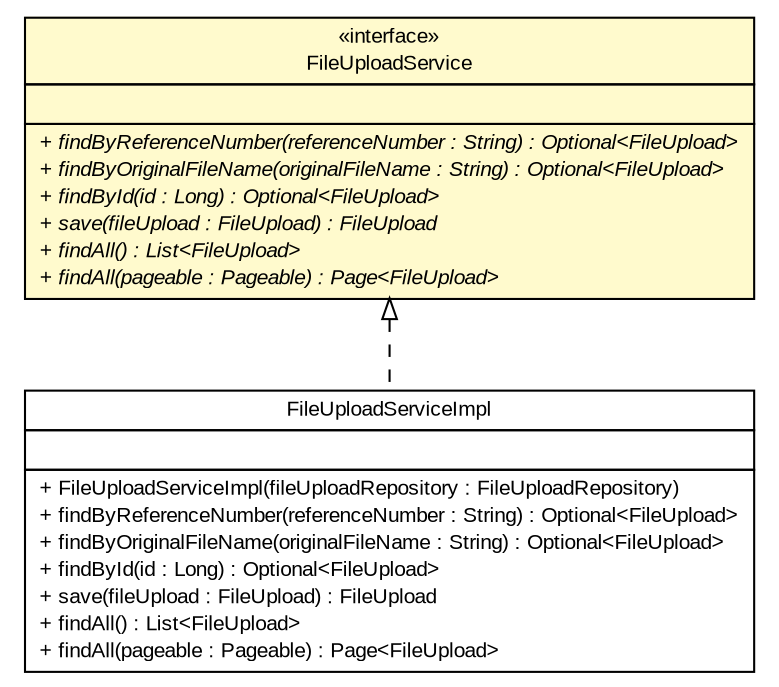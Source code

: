 #!/usr/local/bin/dot
#
# Class diagram 
# Generated by UMLGraph version R5_6 (http://www.umlgraph.org/)
#

digraph G {
	edge [fontname="arial",fontsize=10,labelfontname="arial",labelfontsize=10];
	node [fontname="arial",fontsize=10,shape=plaintext];
	nodesep=0.25;
	ranksep=0.5;
	// de.exb.platform.cloud.fileservice.service.FileUploadServiceImpl
	c341 [label=<<table title="de.exb.platform.cloud.fileservice.service.FileUploadServiceImpl" border="0" cellborder="1" cellspacing="0" cellpadding="2" port="p" href="./FileUploadServiceImpl.html">
		<tr><td><table border="0" cellspacing="0" cellpadding="1">
<tr><td align="center" balign="center"> FileUploadServiceImpl </td></tr>
		</table></td></tr>
		<tr><td><table border="0" cellspacing="0" cellpadding="1">
<tr><td align="left" balign="left">  </td></tr>
		</table></td></tr>
		<tr><td><table border="0" cellspacing="0" cellpadding="1">
<tr><td align="left" balign="left"> + FileUploadServiceImpl(fileUploadRepository : FileUploadRepository) </td></tr>
<tr><td align="left" balign="left"> + findByReferenceNumber(referenceNumber : String) : Optional&lt;FileUpload&gt; </td></tr>
<tr><td align="left" balign="left"> + findByOriginalFileName(originalFileName : String) : Optional&lt;FileUpload&gt; </td></tr>
<tr><td align="left" balign="left"> + findById(id : Long) : Optional&lt;FileUpload&gt; </td></tr>
<tr><td align="left" balign="left"> + save(fileUpload : FileUpload) : FileUpload </td></tr>
<tr><td align="left" balign="left"> + findAll() : List&lt;FileUpload&gt; </td></tr>
<tr><td align="left" balign="left"> + findAll(pageable : Pageable) : Page&lt;FileUpload&gt; </td></tr>
		</table></td></tr>
		</table>>, URL="./FileUploadServiceImpl.html", fontname="arial", fontcolor="black", fontsize=10.0];
	// de.exb.platform.cloud.fileservice.service.FileUploadService
	c342 [label=<<table title="de.exb.platform.cloud.fileservice.service.FileUploadService" border="0" cellborder="1" cellspacing="0" cellpadding="2" port="p" bgcolor="lemonChiffon" href="./FileUploadService.html">
		<tr><td><table border="0" cellspacing="0" cellpadding="1">
<tr><td align="center" balign="center"> &#171;interface&#187; </td></tr>
<tr><td align="center" balign="center"> FileUploadService </td></tr>
		</table></td></tr>
		<tr><td><table border="0" cellspacing="0" cellpadding="1">
<tr><td align="left" balign="left">  </td></tr>
		</table></td></tr>
		<tr><td><table border="0" cellspacing="0" cellpadding="1">
<tr><td align="left" balign="left"><font face="arial italic" point-size="10.0"> + findByReferenceNumber(referenceNumber : String) : Optional&lt;FileUpload&gt; </font></td></tr>
<tr><td align="left" balign="left"><font face="arial italic" point-size="10.0"> + findByOriginalFileName(originalFileName : String) : Optional&lt;FileUpload&gt; </font></td></tr>
<tr><td align="left" balign="left"><font face="arial italic" point-size="10.0"> + findById(id : Long) : Optional&lt;FileUpload&gt; </font></td></tr>
<tr><td align="left" balign="left"><font face="arial italic" point-size="10.0"> + save(fileUpload : FileUpload) : FileUpload </font></td></tr>
<tr><td align="left" balign="left"><font face="arial italic" point-size="10.0"> + findAll() : List&lt;FileUpload&gt; </font></td></tr>
<tr><td align="left" balign="left"><font face="arial italic" point-size="10.0"> + findAll(pageable : Pageable) : Page&lt;FileUpload&gt; </font></td></tr>
		</table></td></tr>
		</table>>, URL="./FileUploadService.html", fontname="arial", fontcolor="black", fontsize=10.0];
	//de.exb.platform.cloud.fileservice.service.FileUploadServiceImpl implements de.exb.platform.cloud.fileservice.service.FileUploadService
	c342:p -> c341:p [dir=back,arrowtail=empty,style=dashed];
}

